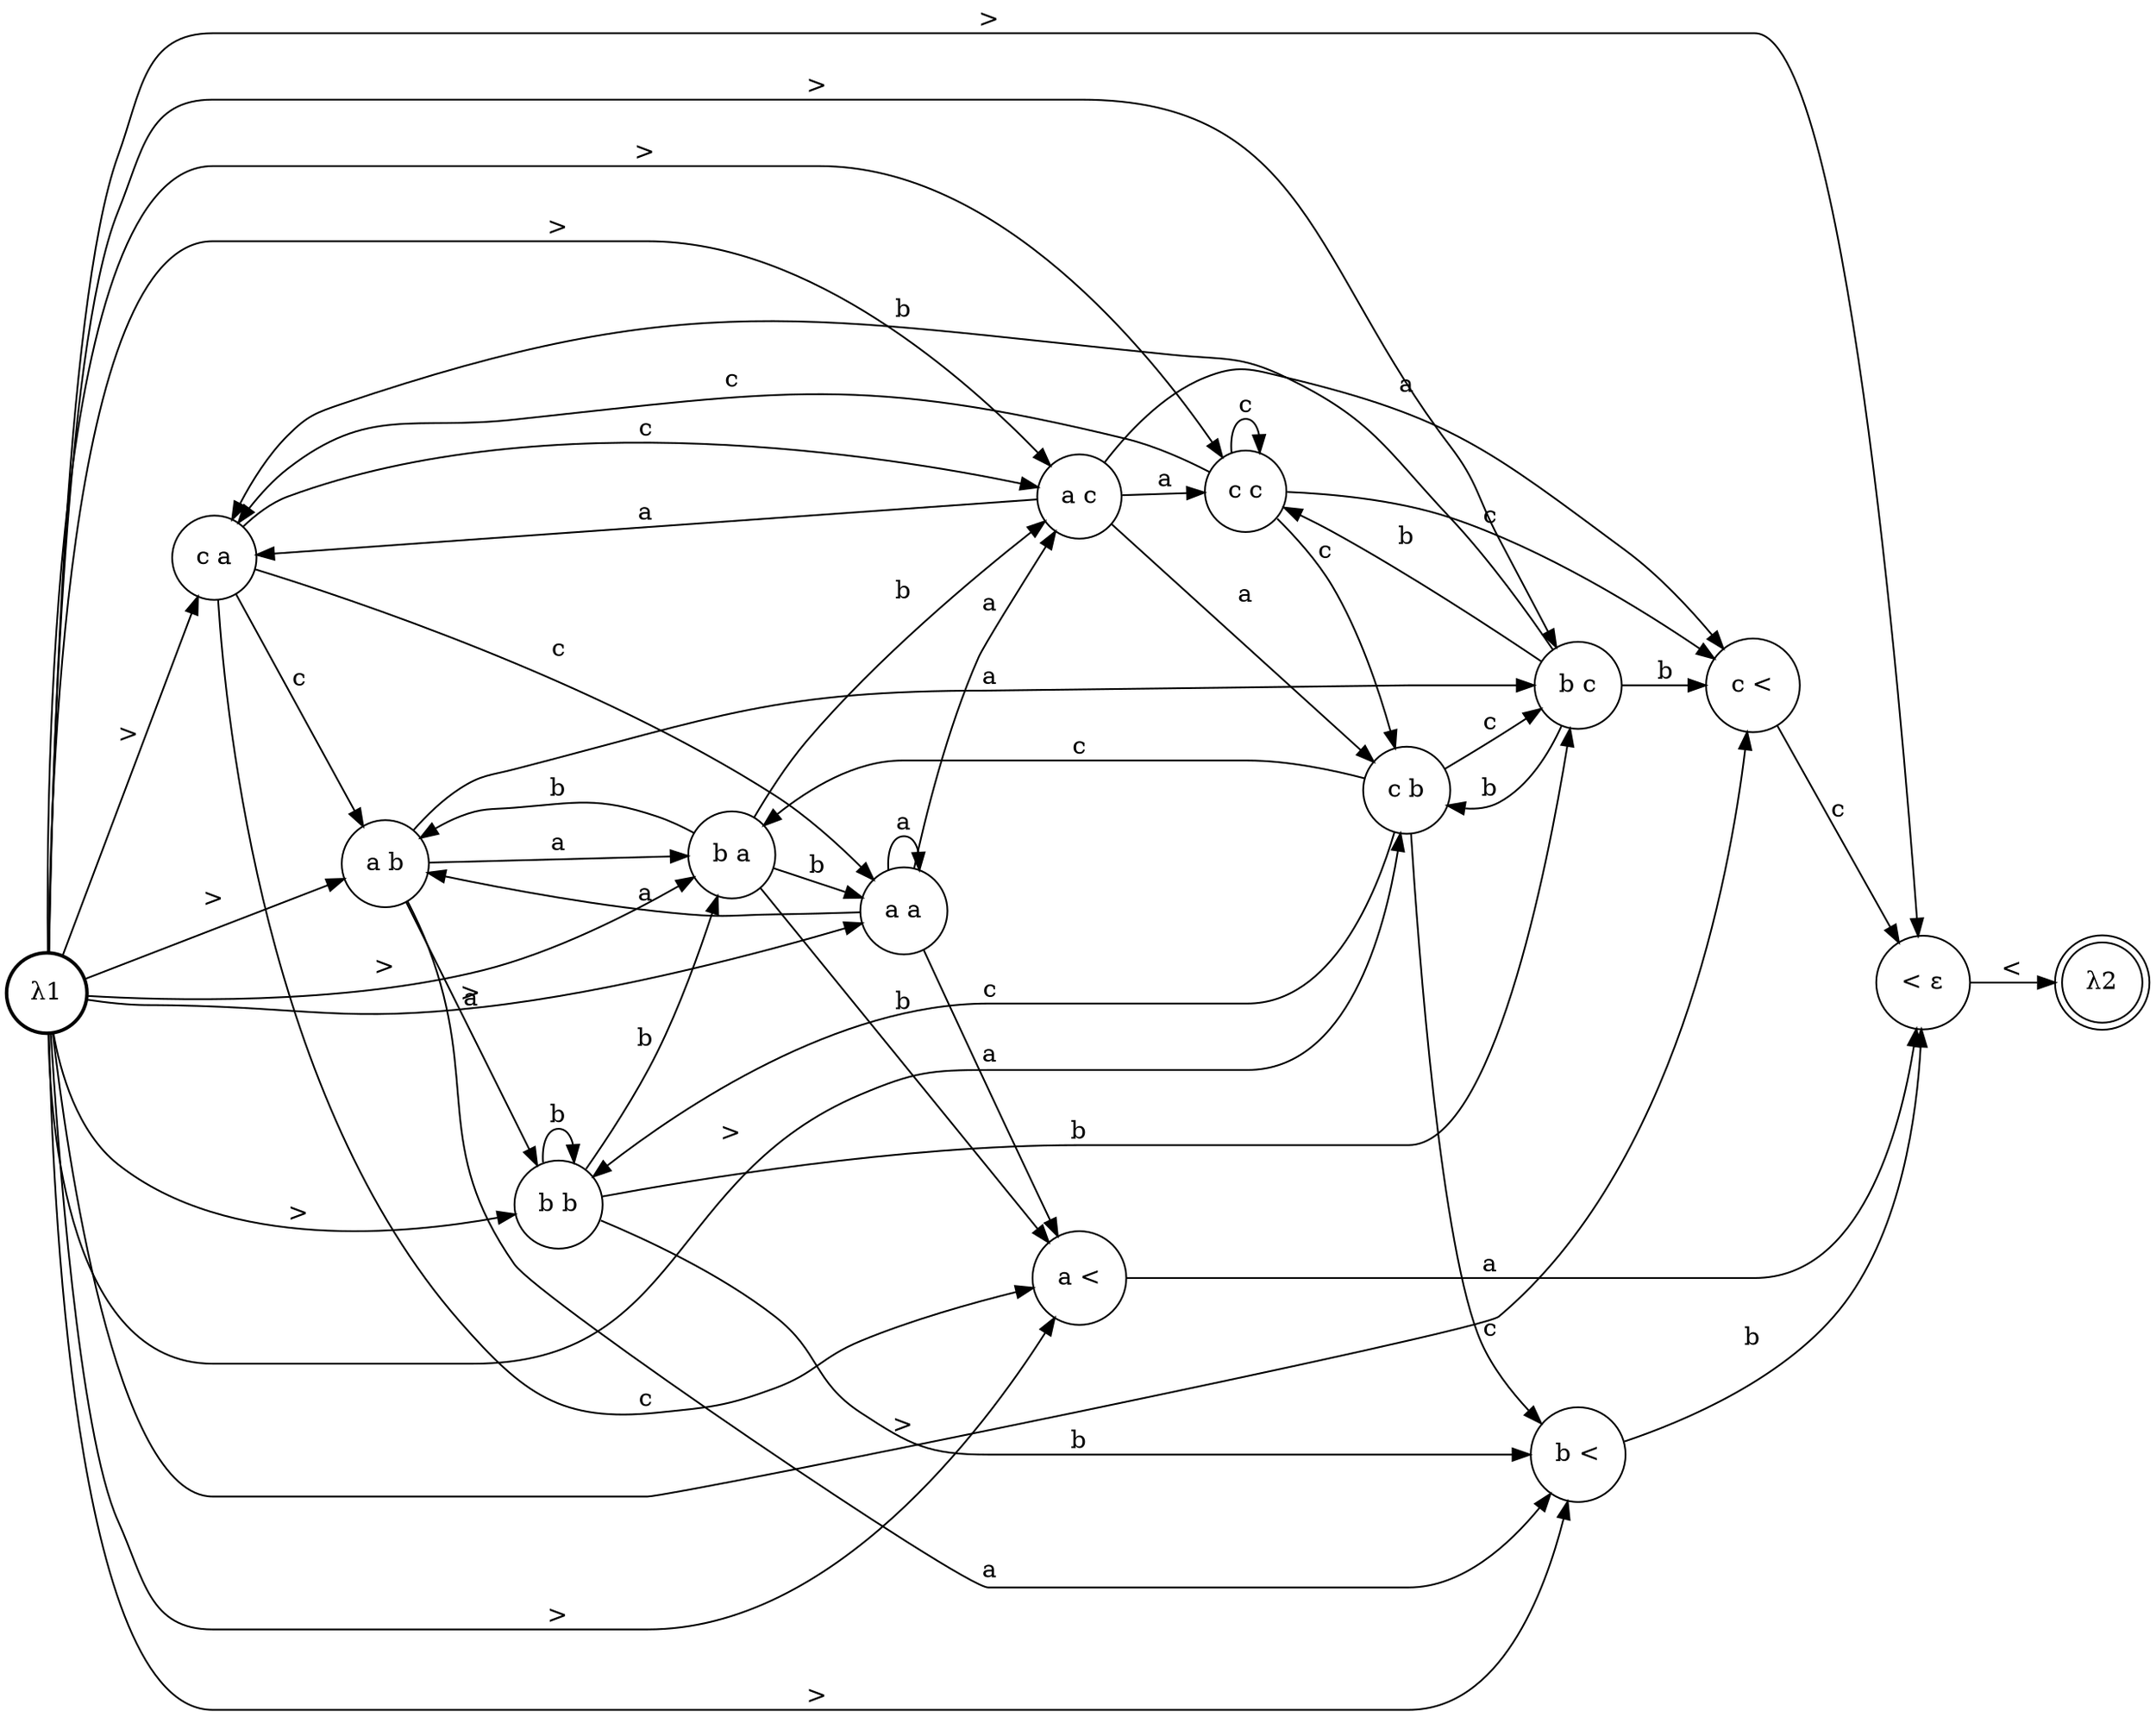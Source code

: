 digraph G {
rankdir=LR;
0 [style=bold, shape=circle, label="λ1"]
1 [style=solid, shape=circle, label="< ε"]
2 [style=solid, shape=doublecircle, label="λ2"]
3 [style=solid, shape=circle, label="c a"]
4 [style=solid, shape=circle, label="b b"]
5 [style=solid, shape=circle, label="a b"]
6 [style=solid, shape=circle, label="a a"]
7 [style=solid, shape=circle, label="b a"]
8 [style=solid, shape=circle, label="c <"]
9 [style=solid, shape=circle, label="c b"]
10 [style=solid, shape=circle, label="a c"]
11 [style=solid, shape=circle, label="b c"]
12 [style=solid, shape=circle, label="a <"]
13 [style=solid, shape=circle, label="c c"]
14 [style=solid, shape=circle, label="b <"]
13 -> 9 [style=solid, label="c"]
11 -> 9 [style=solid, label="b"]
10 -> 9 [style=solid, label="a"]
14 -> 1 [style=solid, label="b"]
8 -> 1 [style=solid, label="c"]
3 -> 10 [style=solid, label="c"]
1 -> 2 [style=solid, label="<"]
7 -> 10 [style=solid, label="b"]
6 -> 10 [style=solid, label="a"]
12 -> 1 [style=solid, label="a"]
9 -> 11 [style=solid, label="c"]
4 -> 11 [style=solid, label="b"]
13 -> 8 [style=solid, label="c"]
5 -> 11 [style=solid, label="a"]
11 -> 8 [style=solid, label="b"]
13 -> 13 [style=solid, label="c"]
10 -> 8 [style=solid, label="a"]
11 -> 13 [style=solid, label="b"]
3 -> 12 [style=solid, label="c"]
10 -> 13 [style=solid, label="a"]
7 -> 12 [style=solid, label="b"]
0 -> 3 [style=solid, label=">"]
6 -> 12 [style=solid, label="a"]
0 -> 4 [style=solid, label=">"]
9 -> 14 [style=solid, label="c"]
0 -> 5 [style=solid, label=">"]
4 -> 14 [style=solid, label="b"]
0 -> 8 [style=solid, label=">"]
5 -> 14 [style=solid, label="a"]
0 -> 10 [style=solid, label=">"]
13 -> 3 [style=solid, label="c"]
0 -> 1 [style=solid, label=">"]
11 -> 3 [style=solid, label="b"]
0 -> 14 [style=solid, label=">"]
10 -> 3 [style=solid, label="a"]
0 -> 6 [style=solid, label=">"]
9 -> 4 [style=solid, label="c"]
0 -> 7 [style=solid, label=">"]
4 -> 4 [style=solid, label="b"]
0 -> 9 [style=solid, label=">"]
5 -> 4 [style=solid, label="a"]
0 -> 11 [style=solid, label=">"]
3 -> 5 [style=solid, label="c"]
0 -> 12 [style=solid, label=">"]
7 -> 5 [style=solid, label="b"]
0 -> 13 [style=solid, label=">"]
6 -> 5 [style=solid, label="a"]
3 -> 6 [style=solid, label="c"]
7 -> 6 [style=solid, label="b"]
6 -> 6 [style=solid, label="a"]
9 -> 7 [style=solid, label="c"]
4 -> 7 [style=solid, label="b"]
5 -> 7 [style=solid, label="a"]
}
